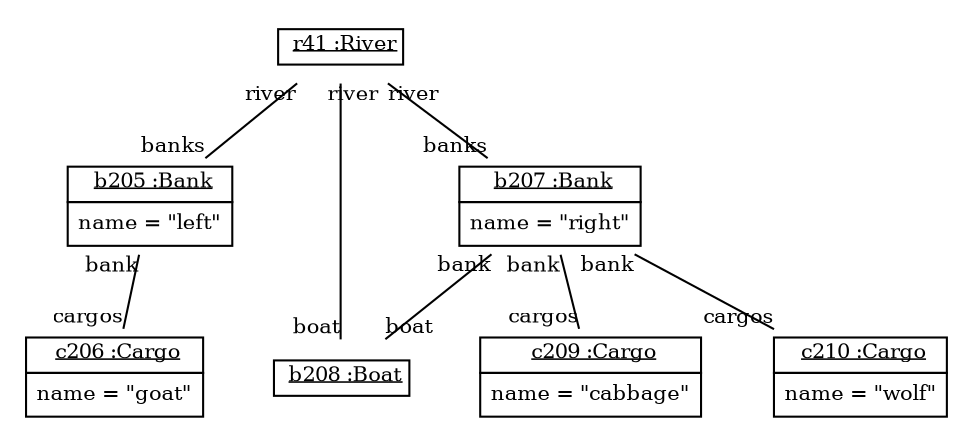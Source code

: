 graph ObjectDiagram {
   node [shape = none, fontsize = 10];
   edge [fontsize = 10];
   compound=true;

r41 [label=<<table border='0' cellborder='1' cellspacing='0'> <tr> <td> <u>r41 :River</u></td></tr></table>>];
b205 [label=<<table border='0' cellborder='1' cellspacing='0'> <tr> <td> <u>b205 :Bank</u></td></tr><tr><td><table border='0' cellborder='0' cellspacing='0'><tr><td align='left'>name = "left"</td></tr></table></td></tr></table>>];
c206 [label=<<table border='0' cellborder='1' cellspacing='0'> <tr> <td> <u>c206 :Cargo</u></td></tr><tr><td><table border='0' cellborder='0' cellspacing='0'><tr><td align='left'>name = "goat"</td></tr></table></td></tr></table>>];
b207 [label=<<table border='0' cellborder='1' cellspacing='0'> <tr> <td> <u>b207 :Bank</u></td></tr><tr><td><table border='0' cellborder='0' cellspacing='0'><tr><td align='left'>name = "right"</td></tr></table></td></tr></table>>];
b208 [label=<<table border='0' cellborder='1' cellspacing='0'> <tr> <td> <u>b208 :Boat</u></td></tr></table>>];
c209 [label=<<table border='0' cellborder='1' cellspacing='0'> <tr> <td> <u>c209 :Cargo</u></td></tr><tr><td><table border='0' cellborder='0' cellspacing='0'><tr><td align='left'>name = "cabbage"</td></tr></table></td></tr></table>>];
c210 [label=<<table border='0' cellborder='1' cellspacing='0'> <tr> <td> <u>c210 :Cargo</u></td></tr><tr><td><table border='0' cellborder='0' cellspacing='0'><tr><td align='left'>name = "wolf"</td></tr></table></td></tr></table>>];

r41 -- b205 [headlabel = "banks" taillabel = "river"];
r41 -- b207 [headlabel = "banks" taillabel = "river"];
r41 -- b208 [headlabel = "boat" taillabel = "river"];
b205 -- c206 [headlabel = "cargos" taillabel = "bank"];
b207 -- b208 [headlabel = "boat" taillabel = "bank"];
b207 -- c209 [headlabel = "cargos" taillabel = "bank"];
b207 -- c210 [headlabel = "cargos" taillabel = "bank"];
}
